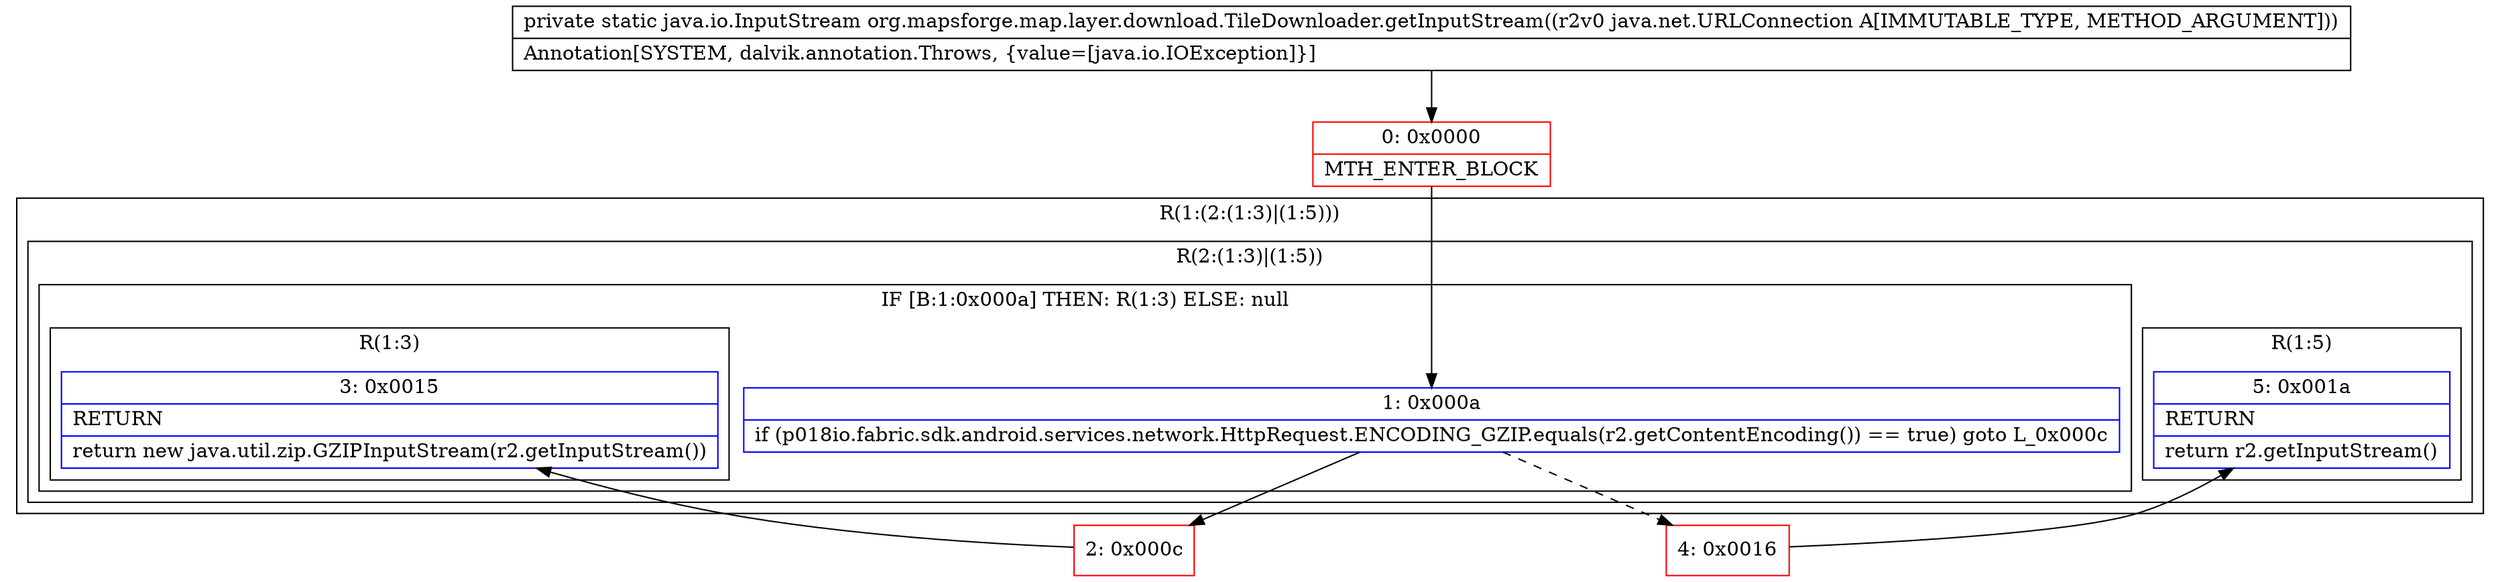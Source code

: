digraph "CFG fororg.mapsforge.map.layer.download.TileDownloader.getInputStream(Ljava\/net\/URLConnection;)Ljava\/io\/InputStream;" {
subgraph cluster_Region_261000812 {
label = "R(1:(2:(1:3)|(1:5)))";
node [shape=record,color=blue];
subgraph cluster_Region_1278202471 {
label = "R(2:(1:3)|(1:5))";
node [shape=record,color=blue];
subgraph cluster_IfRegion_1172035002 {
label = "IF [B:1:0x000a] THEN: R(1:3) ELSE: null";
node [shape=record,color=blue];
Node_1 [shape=record,label="{1\:\ 0x000a|if (p018io.fabric.sdk.android.services.network.HttpRequest.ENCODING_GZIP.equals(r2.getContentEncoding()) == true) goto L_0x000c\l}"];
subgraph cluster_Region_1528968964 {
label = "R(1:3)";
node [shape=record,color=blue];
Node_3 [shape=record,label="{3\:\ 0x0015|RETURN\l|return new java.util.zip.GZIPInputStream(r2.getInputStream())\l}"];
}
}
subgraph cluster_Region_547631074 {
label = "R(1:5)";
node [shape=record,color=blue];
Node_5 [shape=record,label="{5\:\ 0x001a|RETURN\l|return r2.getInputStream()\l}"];
}
}
}
Node_0 [shape=record,color=red,label="{0\:\ 0x0000|MTH_ENTER_BLOCK\l}"];
Node_2 [shape=record,color=red,label="{2\:\ 0x000c}"];
Node_4 [shape=record,color=red,label="{4\:\ 0x0016}"];
MethodNode[shape=record,label="{private static java.io.InputStream org.mapsforge.map.layer.download.TileDownloader.getInputStream((r2v0 java.net.URLConnection A[IMMUTABLE_TYPE, METHOD_ARGUMENT]))  | Annotation[SYSTEM, dalvik.annotation.Throws, \{value=[java.io.IOException]\}]\l}"];
MethodNode -> Node_0;
Node_1 -> Node_2;
Node_1 -> Node_4[style=dashed];
Node_0 -> Node_1;
Node_2 -> Node_3;
Node_4 -> Node_5;
}

